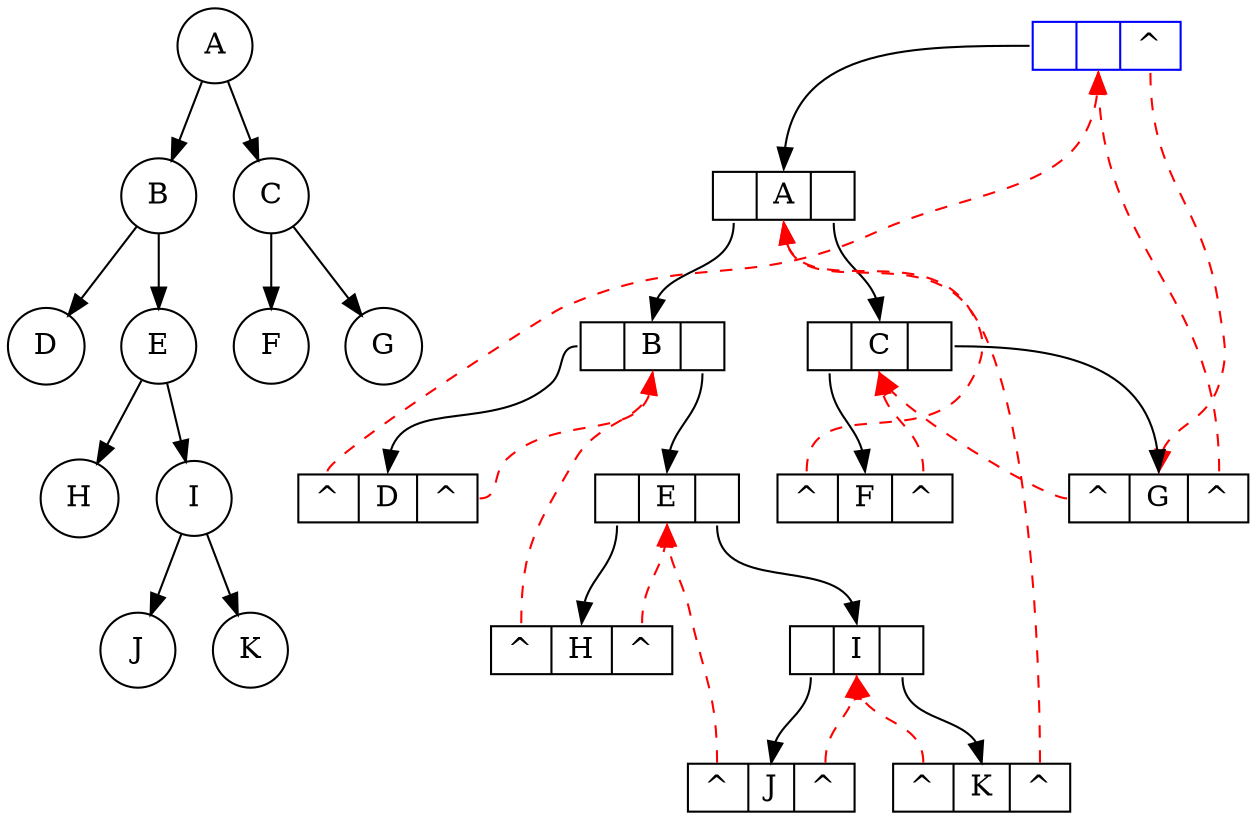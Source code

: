 digraph g {
  fontname = "Microsoft Yahei"
  graph [ordering="out"];
  
  margin=0;

  //NULL[ label = "", style = invis ];
  //2 -> NULL[style=invis];
  node [shape=circle]

  A -> {B, C};
  B -> {D, E};
  E -> {H, I};
  I -> {J, K};
  C->{F, G};

  node [shape =record, height=.1];
  nhead[label="<f0> | <f1> |<f2> ^", color=blue]
  na[label ="<f0> | <f1> A | <f2> "];
  nb[label ="<f0> |<f1> B |<f2> "];
  nc[label = "<f0> |<f1> C |<f2> "];
  nd[label = "<f0> ^ |<f1> D |<f2> ^ "];
  ne[label ="<f0> |<f1> E |<f2>  "];
  nf[label ="<f0> ^ |<f1> F |<f2> ^"];
  ng[label ="<f0> ^ |<f1> G |<f2> ^"];
  nh[label ="<f0> ^ |<f1> H |<f2> ^"];
  ni[label ="<f0>  |<f1> I |<f2> "];
  nj[label ="<f0> ^ |<f1> J|<f2> ^"];
  nk[label ="<f0> ^ |<f1> K|<f2> ^"];

  "nhead":f0 -> "na":f1;
 
  "na":f0 ->"nb":f1;
  "na":f2 ->"nc":f1;
  "nb":f0 ->"nd":f1;
  "nb":f2 ->"ne":f1;
  "nc":f0 ->"nf":f1;
  "nc":f2 ->"ng":f1;
  "ne":f0 ->"nh":f1;
  "ne":f2 ->"ni":f1;
  "ni":f0 ->"nj":f1;
  "ni":f2 ->"nk":f1;

  edge[color=red, style=dashed];
  "nd":f0 -> "nhead":f1;
  "nd":f2 -> "nb":f1;
  "nh":f0 -> "nb":f1;
  "nh":f2 -> "ne":f1;
  "nj":f0 -> "ne":f1;
  "nj":f2 -> "ni":f1;
  "nk":f0 -> "ni":f1;
  "nk":f2 -> "na":f1;
  "nf":f0 -> "na":f1;
  "nf":f2 -> "nc":f1;
  "ng":f0 -> "nc":f1;
  "ng":f2 -> "nhead":f1;
  "nhead":f2 -> "ng":f1;
}
